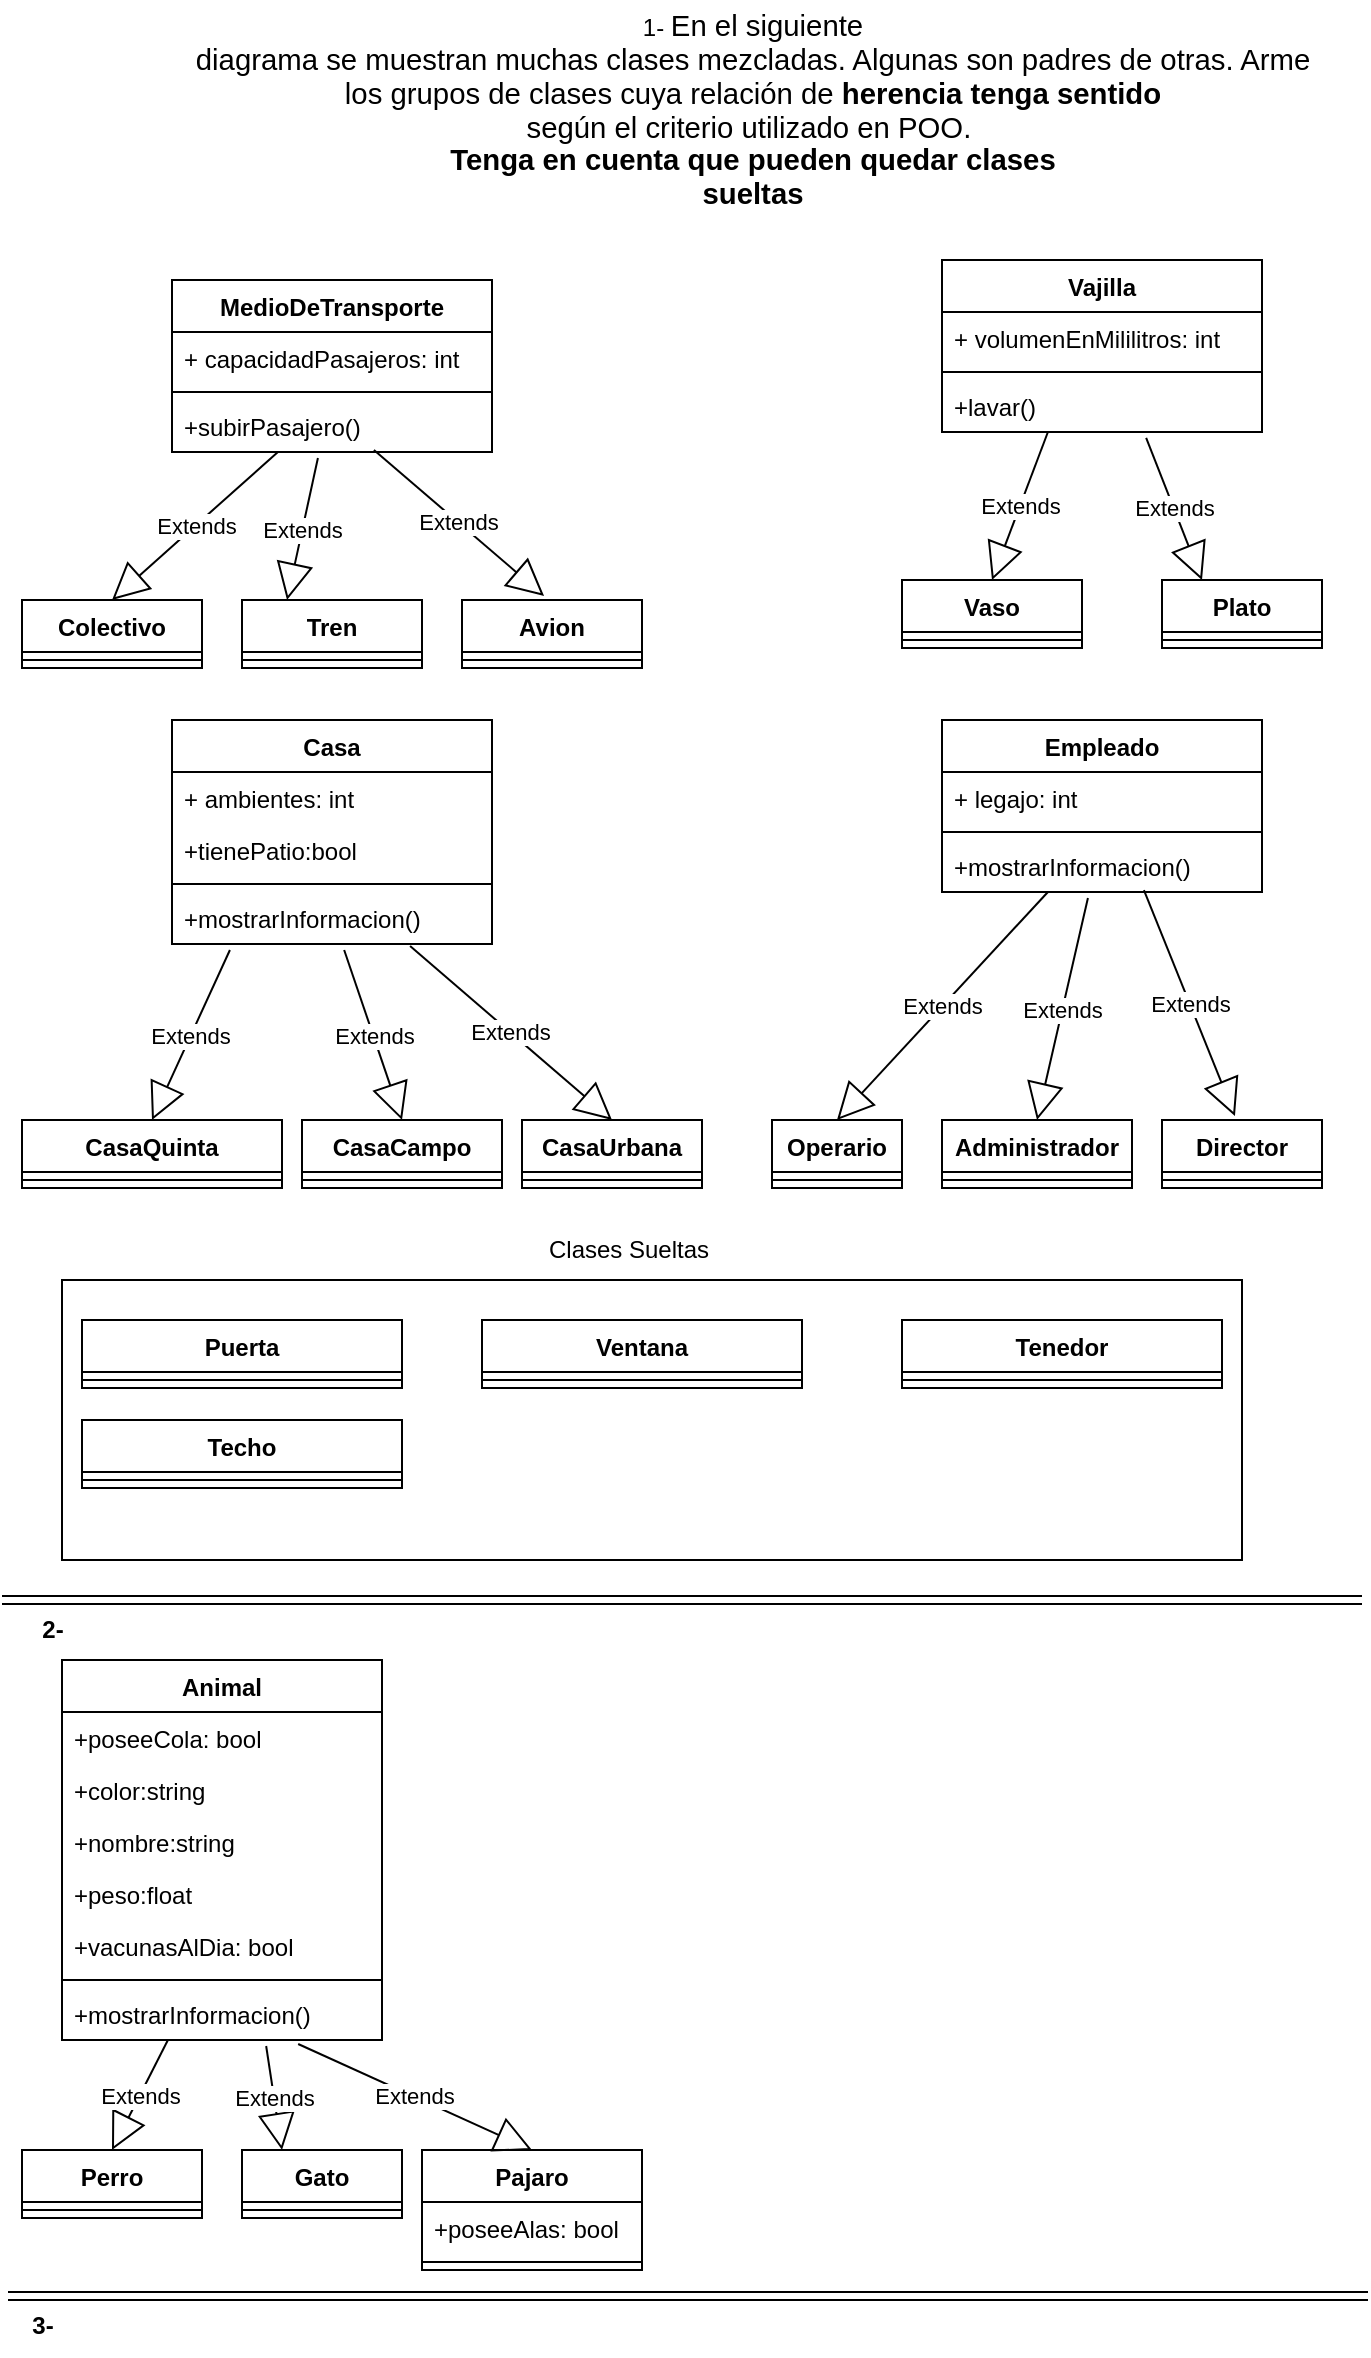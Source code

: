<mxfile version="24.7.7">
  <diagram name="Página-1" id="v4MbO0O0t_6_hfZHMSL5">
    <mxGraphModel dx="2534" dy="1595" grid="1" gridSize="10" guides="1" tooltips="1" connect="1" arrows="1" fold="1" page="1" pageScale="1" pageWidth="827" pageHeight="1169" math="0" shadow="0">
      <root>
        <mxCell id="0" />
        <mxCell id="1" parent="0" />
        <mxCell id="Hj_mvoe4v4G8sIlKdI5h-2" value="MedioDeTransporte" style="swimlane;fontStyle=1;align=center;verticalAlign=top;childLayout=stackLayout;horizontal=1;startSize=26;horizontalStack=0;resizeParent=1;resizeParentMax=0;resizeLast=0;collapsible=1;marginBottom=0;whiteSpace=wrap;html=1;" vertex="1" parent="1">
          <mxGeometry x="-1425" y="-160" width="160" height="86" as="geometry" />
        </mxCell>
        <mxCell id="Hj_mvoe4v4G8sIlKdI5h-3" value="+ capacidadPasajeros: int" style="text;strokeColor=none;fillColor=none;align=left;verticalAlign=top;spacingLeft=4;spacingRight=4;overflow=hidden;rotatable=0;points=[[0,0.5],[1,0.5]];portConstraint=eastwest;whiteSpace=wrap;html=1;" vertex="1" parent="Hj_mvoe4v4G8sIlKdI5h-2">
          <mxGeometry y="26" width="160" height="26" as="geometry" />
        </mxCell>
        <mxCell id="Hj_mvoe4v4G8sIlKdI5h-4" value="" style="line;strokeWidth=1;fillColor=none;align=left;verticalAlign=middle;spacingTop=-1;spacingLeft=3;spacingRight=3;rotatable=0;labelPosition=right;points=[];portConstraint=eastwest;strokeColor=inherit;" vertex="1" parent="Hj_mvoe4v4G8sIlKdI5h-2">
          <mxGeometry y="52" width="160" height="8" as="geometry" />
        </mxCell>
        <mxCell id="Hj_mvoe4v4G8sIlKdI5h-5" value="+subirPasajero()" style="text;strokeColor=none;fillColor=none;align=left;verticalAlign=top;spacingLeft=4;spacingRight=4;overflow=hidden;rotatable=0;points=[[0,0.5],[1,0.5]];portConstraint=eastwest;whiteSpace=wrap;html=1;" vertex="1" parent="Hj_mvoe4v4G8sIlKdI5h-2">
          <mxGeometry y="60" width="160" height="26" as="geometry" />
        </mxCell>
        <mxCell id="Hj_mvoe4v4G8sIlKdI5h-6" value="Colectivo" style="swimlane;fontStyle=1;align=center;verticalAlign=top;childLayout=stackLayout;horizontal=1;startSize=26;horizontalStack=0;resizeParent=1;resizeParentMax=0;resizeLast=0;collapsible=1;marginBottom=0;whiteSpace=wrap;html=1;" vertex="1" parent="1">
          <mxGeometry x="-1500" width="90" height="34" as="geometry" />
        </mxCell>
        <mxCell id="Hj_mvoe4v4G8sIlKdI5h-8" value="" style="line;strokeWidth=1;fillColor=none;align=left;verticalAlign=middle;spacingTop=-1;spacingLeft=3;spacingRight=3;rotatable=0;labelPosition=right;points=[];portConstraint=eastwest;strokeColor=inherit;" vertex="1" parent="Hj_mvoe4v4G8sIlKdI5h-6">
          <mxGeometry y="26" width="90" height="8" as="geometry" />
        </mxCell>
        <mxCell id="Hj_mvoe4v4G8sIlKdI5h-10" value="Extends" style="endArrow=block;endSize=16;endFill=0;html=1;rounded=0;entryX=0.25;entryY=0;entryDx=0;entryDy=0;exitX=0.456;exitY=1.115;exitDx=0;exitDy=0;exitPerimeter=0;" edge="1" parent="1" source="Hj_mvoe4v4G8sIlKdI5h-5" target="Hj_mvoe4v4G8sIlKdI5h-11">
          <mxGeometry width="160" relative="1" as="geometry">
            <mxPoint x="-1380" y="-70" as="sourcePoint" />
            <mxPoint x="-990" y="-30" as="targetPoint" />
          </mxGeometry>
        </mxCell>
        <mxCell id="Hj_mvoe4v4G8sIlKdI5h-11" value="Tren" style="swimlane;fontStyle=1;align=center;verticalAlign=top;childLayout=stackLayout;horizontal=1;startSize=26;horizontalStack=0;resizeParent=1;resizeParentMax=0;resizeLast=0;collapsible=1;marginBottom=0;whiteSpace=wrap;html=1;" vertex="1" parent="1">
          <mxGeometry x="-1390" width="90" height="34" as="geometry" />
        </mxCell>
        <mxCell id="Hj_mvoe4v4G8sIlKdI5h-12" value="" style="line;strokeWidth=1;fillColor=none;align=left;verticalAlign=middle;spacingTop=-1;spacingLeft=3;spacingRight=3;rotatable=0;labelPosition=right;points=[];portConstraint=eastwest;strokeColor=inherit;" vertex="1" parent="Hj_mvoe4v4G8sIlKdI5h-11">
          <mxGeometry y="26" width="90" height="8" as="geometry" />
        </mxCell>
        <mxCell id="Hj_mvoe4v4G8sIlKdI5h-13" value="Extends" style="endArrow=block;endSize=16;endFill=0;html=1;rounded=0;entryX=0.5;entryY=0;entryDx=0;entryDy=0;exitX=0.331;exitY=1;exitDx=0;exitDy=0;exitPerimeter=0;" edge="1" parent="1" source="Hj_mvoe4v4G8sIlKdI5h-5" target="Hj_mvoe4v4G8sIlKdI5h-6">
          <mxGeometry width="160" relative="1" as="geometry">
            <mxPoint x="-1370" y="-60" as="sourcePoint" />
            <mxPoint x="-1310" y="10" as="targetPoint" />
          </mxGeometry>
        </mxCell>
        <mxCell id="Hj_mvoe4v4G8sIlKdI5h-14" value="Avion" style="swimlane;fontStyle=1;align=center;verticalAlign=top;childLayout=stackLayout;horizontal=1;startSize=26;horizontalStack=0;resizeParent=1;resizeParentMax=0;resizeLast=0;collapsible=1;marginBottom=0;whiteSpace=wrap;html=1;" vertex="1" parent="1">
          <mxGeometry x="-1280" width="90" height="34" as="geometry" />
        </mxCell>
        <mxCell id="Hj_mvoe4v4G8sIlKdI5h-15" value="" style="line;strokeWidth=1;fillColor=none;align=left;verticalAlign=middle;spacingTop=-1;spacingLeft=3;spacingRight=3;rotatable=0;labelPosition=right;points=[];portConstraint=eastwest;strokeColor=inherit;" vertex="1" parent="Hj_mvoe4v4G8sIlKdI5h-14">
          <mxGeometry y="26" width="90" height="8" as="geometry" />
        </mxCell>
        <mxCell id="Hj_mvoe4v4G8sIlKdI5h-16" value="Extends" style="endArrow=block;endSize=16;endFill=0;html=1;rounded=0;entryX=0.456;entryY=-0.059;entryDx=0;entryDy=0;exitX=0.631;exitY=0.962;exitDx=0;exitDy=0;exitPerimeter=0;entryPerimeter=0;" edge="1" parent="1" source="Hj_mvoe4v4G8sIlKdI5h-5" target="Hj_mvoe4v4G8sIlKdI5h-14">
          <mxGeometry width="160" relative="1" as="geometry">
            <mxPoint x="-1370" y="-60" as="sourcePoint" />
            <mxPoint x="-1380" y="10" as="targetPoint" />
          </mxGeometry>
        </mxCell>
        <mxCell id="Hj_mvoe4v4G8sIlKdI5h-17" value="Casa" style="swimlane;fontStyle=1;align=center;verticalAlign=top;childLayout=stackLayout;horizontal=1;startSize=26;horizontalStack=0;resizeParent=1;resizeParentMax=0;resizeLast=0;collapsible=1;marginBottom=0;whiteSpace=wrap;html=1;" vertex="1" parent="1">
          <mxGeometry x="-1425" y="60" width="160" height="112" as="geometry" />
        </mxCell>
        <mxCell id="Hj_mvoe4v4G8sIlKdI5h-18" value="+ ambientes: int" style="text;strokeColor=none;fillColor=none;align=left;verticalAlign=top;spacingLeft=4;spacingRight=4;overflow=hidden;rotatable=0;points=[[0,0.5],[1,0.5]];portConstraint=eastwest;whiteSpace=wrap;html=1;" vertex="1" parent="Hj_mvoe4v4G8sIlKdI5h-17">
          <mxGeometry y="26" width="160" height="26" as="geometry" />
        </mxCell>
        <mxCell id="Hj_mvoe4v4G8sIlKdI5h-30" value="+tienePatio:bool" style="text;strokeColor=none;fillColor=none;align=left;verticalAlign=top;spacingLeft=4;spacingRight=4;overflow=hidden;rotatable=0;points=[[0,0.5],[1,0.5]];portConstraint=eastwest;whiteSpace=wrap;html=1;" vertex="1" parent="Hj_mvoe4v4G8sIlKdI5h-17">
          <mxGeometry y="52" width="160" height="26" as="geometry" />
        </mxCell>
        <mxCell id="Hj_mvoe4v4G8sIlKdI5h-19" value="" style="line;strokeWidth=1;fillColor=none;align=left;verticalAlign=middle;spacingTop=-1;spacingLeft=3;spacingRight=3;rotatable=0;labelPosition=right;points=[];portConstraint=eastwest;strokeColor=inherit;" vertex="1" parent="Hj_mvoe4v4G8sIlKdI5h-17">
          <mxGeometry y="78" width="160" height="8" as="geometry" />
        </mxCell>
        <mxCell id="Hj_mvoe4v4G8sIlKdI5h-20" value="+mostrarInformacion()" style="text;strokeColor=none;fillColor=none;align=left;verticalAlign=top;spacingLeft=4;spacingRight=4;overflow=hidden;rotatable=0;points=[[0,0.5],[1,0.5]];portConstraint=eastwest;whiteSpace=wrap;html=1;" vertex="1" parent="Hj_mvoe4v4G8sIlKdI5h-17">
          <mxGeometry y="86" width="160" height="26" as="geometry" />
        </mxCell>
        <mxCell id="Hj_mvoe4v4G8sIlKdI5h-21" value="CasaQuinta" style="swimlane;fontStyle=1;align=center;verticalAlign=top;childLayout=stackLayout;horizontal=1;startSize=26;horizontalStack=0;resizeParent=1;resizeParentMax=0;resizeLast=0;collapsible=1;marginBottom=0;whiteSpace=wrap;html=1;" vertex="1" parent="1">
          <mxGeometry x="-1500" y="260" width="130" height="34" as="geometry" />
        </mxCell>
        <mxCell id="Hj_mvoe4v4G8sIlKdI5h-22" value="" style="line;strokeWidth=1;fillColor=none;align=left;verticalAlign=middle;spacingTop=-1;spacingLeft=3;spacingRight=3;rotatable=0;labelPosition=right;points=[];portConstraint=eastwest;strokeColor=inherit;" vertex="1" parent="Hj_mvoe4v4G8sIlKdI5h-21">
          <mxGeometry y="26" width="130" height="8" as="geometry" />
        </mxCell>
        <mxCell id="Hj_mvoe4v4G8sIlKdI5h-23" value="Extends" style="endArrow=block;endSize=16;endFill=0;html=1;rounded=0;entryX=0.5;entryY=0;entryDx=0;entryDy=0;exitX=0.538;exitY=1.115;exitDx=0;exitDy=0;exitPerimeter=0;" edge="1" parent="1" source="Hj_mvoe4v4G8sIlKdI5h-20" target="Hj_mvoe4v4G8sIlKdI5h-24">
          <mxGeometry width="160" relative="1" as="geometry">
            <mxPoint x="-1380" y="150" as="sourcePoint" />
            <mxPoint x="-990" y="190" as="targetPoint" />
          </mxGeometry>
        </mxCell>
        <mxCell id="Hj_mvoe4v4G8sIlKdI5h-24" value="CasaCampo" style="swimlane;fontStyle=1;align=center;verticalAlign=top;childLayout=stackLayout;horizontal=1;startSize=26;horizontalStack=0;resizeParent=1;resizeParentMax=0;resizeLast=0;collapsible=1;marginBottom=0;whiteSpace=wrap;html=1;" vertex="1" parent="1">
          <mxGeometry x="-1360" y="260" width="100" height="34" as="geometry" />
        </mxCell>
        <mxCell id="Hj_mvoe4v4G8sIlKdI5h-25" value="" style="line;strokeWidth=1;fillColor=none;align=left;verticalAlign=middle;spacingTop=-1;spacingLeft=3;spacingRight=3;rotatable=0;labelPosition=right;points=[];portConstraint=eastwest;strokeColor=inherit;" vertex="1" parent="Hj_mvoe4v4G8sIlKdI5h-24">
          <mxGeometry y="26" width="100" height="8" as="geometry" />
        </mxCell>
        <mxCell id="Hj_mvoe4v4G8sIlKdI5h-26" value="Extends" style="endArrow=block;endSize=16;endFill=0;html=1;rounded=0;entryX=0.5;entryY=0;entryDx=0;entryDy=0;exitX=0.181;exitY=1.115;exitDx=0;exitDy=0;exitPerimeter=0;" edge="1" parent="1" source="Hj_mvoe4v4G8sIlKdI5h-20" target="Hj_mvoe4v4G8sIlKdI5h-21">
          <mxGeometry width="160" relative="1" as="geometry">
            <mxPoint x="-1370" y="160" as="sourcePoint" />
            <mxPoint x="-1310" y="230" as="targetPoint" />
          </mxGeometry>
        </mxCell>
        <mxCell id="Hj_mvoe4v4G8sIlKdI5h-31" value="Vajilla" style="swimlane;fontStyle=1;align=center;verticalAlign=top;childLayout=stackLayout;horizontal=1;startSize=26;horizontalStack=0;resizeParent=1;resizeParentMax=0;resizeLast=0;collapsible=1;marginBottom=0;whiteSpace=wrap;html=1;" vertex="1" parent="1">
          <mxGeometry x="-1040" y="-170" width="160" height="86" as="geometry" />
        </mxCell>
        <mxCell id="Hj_mvoe4v4G8sIlKdI5h-32" value="+ volumenEnMililitros: int" style="text;strokeColor=none;fillColor=none;align=left;verticalAlign=top;spacingLeft=4;spacingRight=4;overflow=hidden;rotatable=0;points=[[0,0.5],[1,0.5]];portConstraint=eastwest;whiteSpace=wrap;html=1;" vertex="1" parent="Hj_mvoe4v4G8sIlKdI5h-31">
          <mxGeometry y="26" width="160" height="26" as="geometry" />
        </mxCell>
        <mxCell id="Hj_mvoe4v4G8sIlKdI5h-33" value="" style="line;strokeWidth=1;fillColor=none;align=left;verticalAlign=middle;spacingTop=-1;spacingLeft=3;spacingRight=3;rotatable=0;labelPosition=right;points=[];portConstraint=eastwest;strokeColor=inherit;" vertex="1" parent="Hj_mvoe4v4G8sIlKdI5h-31">
          <mxGeometry y="52" width="160" height="8" as="geometry" />
        </mxCell>
        <mxCell id="Hj_mvoe4v4G8sIlKdI5h-34" value="+lavar()" style="text;strokeColor=none;fillColor=none;align=left;verticalAlign=top;spacingLeft=4;spacingRight=4;overflow=hidden;rotatable=0;points=[[0,0.5],[1,0.5]];portConstraint=eastwest;whiteSpace=wrap;html=1;" vertex="1" parent="Hj_mvoe4v4G8sIlKdI5h-31">
          <mxGeometry y="60" width="160" height="26" as="geometry" />
        </mxCell>
        <mxCell id="Hj_mvoe4v4G8sIlKdI5h-35" value="Vaso" style="swimlane;fontStyle=1;align=center;verticalAlign=top;childLayout=stackLayout;horizontal=1;startSize=26;horizontalStack=0;resizeParent=1;resizeParentMax=0;resizeLast=0;collapsible=1;marginBottom=0;whiteSpace=wrap;html=1;" vertex="1" parent="1">
          <mxGeometry x="-1060" y="-10" width="90" height="34" as="geometry" />
        </mxCell>
        <mxCell id="Hj_mvoe4v4G8sIlKdI5h-36" value="" style="line;strokeWidth=1;fillColor=none;align=left;verticalAlign=middle;spacingTop=-1;spacingLeft=3;spacingRight=3;rotatable=0;labelPosition=right;points=[];portConstraint=eastwest;strokeColor=inherit;" vertex="1" parent="Hj_mvoe4v4G8sIlKdI5h-35">
          <mxGeometry y="26" width="90" height="8" as="geometry" />
        </mxCell>
        <mxCell id="Hj_mvoe4v4G8sIlKdI5h-37" value="Extends" style="endArrow=block;endSize=16;endFill=0;html=1;rounded=0;entryX=0.25;entryY=0;entryDx=0;entryDy=0;exitX=0.638;exitY=1.115;exitDx=0;exitDy=0;exitPerimeter=0;" edge="1" parent="1" source="Hj_mvoe4v4G8sIlKdI5h-34" target="Hj_mvoe4v4G8sIlKdI5h-38">
          <mxGeometry width="160" relative="1" as="geometry">
            <mxPoint x="-960" y="-80" as="sourcePoint" />
            <mxPoint x="-570" y="-40" as="targetPoint" />
          </mxGeometry>
        </mxCell>
        <mxCell id="Hj_mvoe4v4G8sIlKdI5h-38" value="Plato" style="swimlane;fontStyle=1;align=center;verticalAlign=top;childLayout=stackLayout;horizontal=1;startSize=26;horizontalStack=0;resizeParent=1;resizeParentMax=0;resizeLast=0;collapsible=1;marginBottom=0;whiteSpace=wrap;html=1;" vertex="1" parent="1">
          <mxGeometry x="-930" y="-10" width="80" height="34" as="geometry" />
        </mxCell>
        <mxCell id="Hj_mvoe4v4G8sIlKdI5h-39" value="" style="line;strokeWidth=1;fillColor=none;align=left;verticalAlign=middle;spacingTop=-1;spacingLeft=3;spacingRight=3;rotatable=0;labelPosition=right;points=[];portConstraint=eastwest;strokeColor=inherit;" vertex="1" parent="Hj_mvoe4v4G8sIlKdI5h-38">
          <mxGeometry y="26" width="80" height="8" as="geometry" />
        </mxCell>
        <mxCell id="Hj_mvoe4v4G8sIlKdI5h-40" value="Extends" style="endArrow=block;endSize=16;endFill=0;html=1;rounded=0;entryX=0.5;entryY=0;entryDx=0;entryDy=0;exitX=0.331;exitY=1;exitDx=0;exitDy=0;exitPerimeter=0;" edge="1" parent="1" source="Hj_mvoe4v4G8sIlKdI5h-34" target="Hj_mvoe4v4G8sIlKdI5h-35">
          <mxGeometry width="160" relative="1" as="geometry">
            <mxPoint x="-950" y="-70" as="sourcePoint" />
            <mxPoint x="-890" as="targetPoint" />
          </mxGeometry>
        </mxCell>
        <mxCell id="Hj_mvoe4v4G8sIlKdI5h-44" value="Empleado" style="swimlane;fontStyle=1;align=center;verticalAlign=top;childLayout=stackLayout;horizontal=1;startSize=26;horizontalStack=0;resizeParent=1;resizeParentMax=0;resizeLast=0;collapsible=1;marginBottom=0;whiteSpace=wrap;html=1;" vertex="1" parent="1">
          <mxGeometry x="-1040" y="60" width="160" height="86" as="geometry" />
        </mxCell>
        <mxCell id="Hj_mvoe4v4G8sIlKdI5h-45" value="+ legajo: int" style="text;strokeColor=none;fillColor=none;align=left;verticalAlign=top;spacingLeft=4;spacingRight=4;overflow=hidden;rotatable=0;points=[[0,0.5],[1,0.5]];portConstraint=eastwest;whiteSpace=wrap;html=1;" vertex="1" parent="Hj_mvoe4v4G8sIlKdI5h-44">
          <mxGeometry y="26" width="160" height="26" as="geometry" />
        </mxCell>
        <mxCell id="Hj_mvoe4v4G8sIlKdI5h-46" value="" style="line;strokeWidth=1;fillColor=none;align=left;verticalAlign=middle;spacingTop=-1;spacingLeft=3;spacingRight=3;rotatable=0;labelPosition=right;points=[];portConstraint=eastwest;strokeColor=inherit;" vertex="1" parent="Hj_mvoe4v4G8sIlKdI5h-44">
          <mxGeometry y="52" width="160" height="8" as="geometry" />
        </mxCell>
        <mxCell id="Hj_mvoe4v4G8sIlKdI5h-47" value="+mostrarInformacion()" style="text;strokeColor=none;fillColor=none;align=left;verticalAlign=top;spacingLeft=4;spacingRight=4;overflow=hidden;rotatable=0;points=[[0,0.5],[1,0.5]];portConstraint=eastwest;whiteSpace=wrap;html=1;" vertex="1" parent="Hj_mvoe4v4G8sIlKdI5h-44">
          <mxGeometry y="60" width="160" height="26" as="geometry" />
        </mxCell>
        <mxCell id="Hj_mvoe4v4G8sIlKdI5h-48" value="Operario" style="swimlane;fontStyle=1;align=center;verticalAlign=top;childLayout=stackLayout;horizontal=1;startSize=26;horizontalStack=0;resizeParent=1;resizeParentMax=0;resizeLast=0;collapsible=1;marginBottom=0;whiteSpace=wrap;html=1;" vertex="1" parent="1">
          <mxGeometry x="-1125" y="260" width="65" height="34" as="geometry" />
        </mxCell>
        <mxCell id="Hj_mvoe4v4G8sIlKdI5h-49" value="" style="line;strokeWidth=1;fillColor=none;align=left;verticalAlign=middle;spacingTop=-1;spacingLeft=3;spacingRight=3;rotatable=0;labelPosition=right;points=[];portConstraint=eastwest;strokeColor=inherit;" vertex="1" parent="Hj_mvoe4v4G8sIlKdI5h-48">
          <mxGeometry y="26" width="65" height="8" as="geometry" />
        </mxCell>
        <mxCell id="Hj_mvoe4v4G8sIlKdI5h-50" value="Extends" style="endArrow=block;endSize=16;endFill=0;html=1;rounded=0;entryX=0.5;entryY=0;entryDx=0;entryDy=0;exitX=0.456;exitY=1.115;exitDx=0;exitDy=0;exitPerimeter=0;" edge="1" parent="1" source="Hj_mvoe4v4G8sIlKdI5h-47" target="Hj_mvoe4v4G8sIlKdI5h-51">
          <mxGeometry width="160" relative="1" as="geometry">
            <mxPoint x="-840" y="150" as="sourcePoint" />
            <mxPoint x="-450" y="190" as="targetPoint" />
          </mxGeometry>
        </mxCell>
        <mxCell id="Hj_mvoe4v4G8sIlKdI5h-51" value="Administrador" style="swimlane;fontStyle=1;align=center;verticalAlign=top;childLayout=stackLayout;horizontal=1;startSize=26;horizontalStack=0;resizeParent=1;resizeParentMax=0;resizeLast=0;collapsible=1;marginBottom=0;whiteSpace=wrap;html=1;" vertex="1" parent="1">
          <mxGeometry x="-1040" y="260" width="95" height="34" as="geometry" />
        </mxCell>
        <mxCell id="Hj_mvoe4v4G8sIlKdI5h-52" value="" style="line;strokeWidth=1;fillColor=none;align=left;verticalAlign=middle;spacingTop=-1;spacingLeft=3;spacingRight=3;rotatable=0;labelPosition=right;points=[];portConstraint=eastwest;strokeColor=inherit;" vertex="1" parent="Hj_mvoe4v4G8sIlKdI5h-51">
          <mxGeometry y="26" width="95" height="8" as="geometry" />
        </mxCell>
        <mxCell id="Hj_mvoe4v4G8sIlKdI5h-53" value="Extends" style="endArrow=block;endSize=16;endFill=0;html=1;rounded=0;entryX=0.5;entryY=0;entryDx=0;entryDy=0;exitX=0.331;exitY=1;exitDx=0;exitDy=0;exitPerimeter=0;" edge="1" parent="1" source="Hj_mvoe4v4G8sIlKdI5h-47" target="Hj_mvoe4v4G8sIlKdI5h-48">
          <mxGeometry width="160" relative="1" as="geometry">
            <mxPoint x="-830" y="160" as="sourcePoint" />
            <mxPoint x="-770" y="230" as="targetPoint" />
          </mxGeometry>
        </mxCell>
        <mxCell id="Hj_mvoe4v4G8sIlKdI5h-54" value="Director" style="swimlane;fontStyle=1;align=center;verticalAlign=top;childLayout=stackLayout;horizontal=1;startSize=26;horizontalStack=0;resizeParent=1;resizeParentMax=0;resizeLast=0;collapsible=1;marginBottom=0;whiteSpace=wrap;html=1;" vertex="1" parent="1">
          <mxGeometry x="-930" y="260" width="80" height="34" as="geometry" />
        </mxCell>
        <mxCell id="Hj_mvoe4v4G8sIlKdI5h-55" value="" style="line;strokeWidth=1;fillColor=none;align=left;verticalAlign=middle;spacingTop=-1;spacingLeft=3;spacingRight=3;rotatable=0;labelPosition=right;points=[];portConstraint=eastwest;strokeColor=inherit;" vertex="1" parent="Hj_mvoe4v4G8sIlKdI5h-54">
          <mxGeometry y="26" width="80" height="8" as="geometry" />
        </mxCell>
        <mxCell id="Hj_mvoe4v4G8sIlKdI5h-56" value="Extends" style="endArrow=block;endSize=16;endFill=0;html=1;rounded=0;entryX=0.456;entryY=-0.059;entryDx=0;entryDy=0;exitX=0.631;exitY=0.962;exitDx=0;exitDy=0;exitPerimeter=0;entryPerimeter=0;" edge="1" parent="1" source="Hj_mvoe4v4G8sIlKdI5h-47" target="Hj_mvoe4v4G8sIlKdI5h-54">
          <mxGeometry width="160" relative="1" as="geometry">
            <mxPoint x="-830" y="160" as="sourcePoint" />
            <mxPoint x="-840" y="230" as="targetPoint" />
          </mxGeometry>
        </mxCell>
        <mxCell id="Hj_mvoe4v4G8sIlKdI5h-70" value="CasaUrbana" style="swimlane;fontStyle=1;align=center;verticalAlign=top;childLayout=stackLayout;horizontal=1;startSize=26;horizontalStack=0;resizeParent=1;resizeParentMax=0;resizeLast=0;collapsible=1;marginBottom=0;whiteSpace=wrap;html=1;" vertex="1" parent="1">
          <mxGeometry x="-1250" y="260" width="90" height="34" as="geometry" />
        </mxCell>
        <mxCell id="Hj_mvoe4v4G8sIlKdI5h-71" value="" style="line;strokeWidth=1;fillColor=none;align=left;verticalAlign=middle;spacingTop=-1;spacingLeft=3;spacingRight=3;rotatable=0;labelPosition=right;points=[];portConstraint=eastwest;strokeColor=inherit;" vertex="1" parent="Hj_mvoe4v4G8sIlKdI5h-70">
          <mxGeometry y="26" width="90" height="8" as="geometry" />
        </mxCell>
        <mxCell id="Hj_mvoe4v4G8sIlKdI5h-72" value="Extends" style="endArrow=block;endSize=16;endFill=0;html=1;rounded=0;entryX=0.5;entryY=0;entryDx=0;entryDy=0;exitX=0.744;exitY=1.038;exitDx=0;exitDy=0;exitPerimeter=0;" edge="1" parent="1" source="Hj_mvoe4v4G8sIlKdI5h-20" target="Hj_mvoe4v4G8sIlKdI5h-70">
          <mxGeometry width="160" relative="1" as="geometry">
            <mxPoint x="-1340" y="170" as="sourcePoint" />
            <mxPoint x="-1410" y="250" as="targetPoint" />
          </mxGeometry>
        </mxCell>
        <mxCell id="Hj_mvoe4v4G8sIlKdI5h-73" value="Puerta" style="swimlane;fontStyle=1;align=center;verticalAlign=top;childLayout=stackLayout;horizontal=1;startSize=26;horizontalStack=0;resizeParent=1;resizeParentMax=0;resizeLast=0;collapsible=1;marginBottom=0;whiteSpace=wrap;html=1;" vertex="1" parent="1">
          <mxGeometry x="-1470" y="360" width="160" height="34" as="geometry" />
        </mxCell>
        <mxCell id="Hj_mvoe4v4G8sIlKdI5h-74" value="" style="line;strokeWidth=1;fillColor=none;align=left;verticalAlign=middle;spacingTop=-1;spacingLeft=3;spacingRight=3;rotatable=0;labelPosition=right;points=[];portConstraint=eastwest;strokeColor=inherit;" vertex="1" parent="Hj_mvoe4v4G8sIlKdI5h-73">
          <mxGeometry y="26" width="160" height="8" as="geometry" />
        </mxCell>
        <mxCell id="Hj_mvoe4v4G8sIlKdI5h-75" value="Ventana" style="swimlane;fontStyle=1;align=center;verticalAlign=top;childLayout=stackLayout;horizontal=1;startSize=26;horizontalStack=0;resizeParent=1;resizeParentMax=0;resizeLast=0;collapsible=1;marginBottom=0;whiteSpace=wrap;html=1;" vertex="1" parent="1">
          <mxGeometry x="-1270" y="360" width="160" height="34" as="geometry" />
        </mxCell>
        <mxCell id="Hj_mvoe4v4G8sIlKdI5h-76" value="" style="line;strokeWidth=1;fillColor=none;align=left;verticalAlign=middle;spacingTop=-1;spacingLeft=3;spacingRight=3;rotatable=0;labelPosition=right;points=[];portConstraint=eastwest;strokeColor=inherit;" vertex="1" parent="Hj_mvoe4v4G8sIlKdI5h-75">
          <mxGeometry y="26" width="160" height="8" as="geometry" />
        </mxCell>
        <mxCell id="Hj_mvoe4v4G8sIlKdI5h-77" value="Techo" style="swimlane;fontStyle=1;align=center;verticalAlign=top;childLayout=stackLayout;horizontal=1;startSize=26;horizontalStack=0;resizeParent=1;resizeParentMax=0;resizeLast=0;collapsible=1;marginBottom=0;whiteSpace=wrap;html=1;" vertex="1" parent="1">
          <mxGeometry x="-1470" y="410" width="160" height="34" as="geometry" />
        </mxCell>
        <mxCell id="Hj_mvoe4v4G8sIlKdI5h-78" value="" style="line;strokeWidth=1;fillColor=none;align=left;verticalAlign=middle;spacingTop=-1;spacingLeft=3;spacingRight=3;rotatable=0;labelPosition=right;points=[];portConstraint=eastwest;strokeColor=inherit;" vertex="1" parent="Hj_mvoe4v4G8sIlKdI5h-77">
          <mxGeometry y="26" width="160" height="8" as="geometry" />
        </mxCell>
        <mxCell id="Hj_mvoe4v4G8sIlKdI5h-79" value="Tenedor" style="swimlane;fontStyle=1;align=center;verticalAlign=top;childLayout=stackLayout;horizontal=1;startSize=26;horizontalStack=0;resizeParent=1;resizeParentMax=0;resizeLast=0;collapsible=1;marginBottom=0;whiteSpace=wrap;html=1;" vertex="1" parent="1">
          <mxGeometry x="-1060" y="360" width="160" height="34" as="geometry" />
        </mxCell>
        <mxCell id="Hj_mvoe4v4G8sIlKdI5h-80" value="" style="line;strokeWidth=1;fillColor=none;align=left;verticalAlign=middle;spacingTop=-1;spacingLeft=3;spacingRight=3;rotatable=0;labelPosition=right;points=[];portConstraint=eastwest;strokeColor=inherit;" vertex="1" parent="Hj_mvoe4v4G8sIlKdI5h-79">
          <mxGeometry y="26" width="160" height="8" as="geometry" />
        </mxCell>
        <mxCell id="Hj_mvoe4v4G8sIlKdI5h-81" value="Clases Sueltas" style="text;html=1;align=center;verticalAlign=middle;resizable=0;points=[];autosize=1;strokeColor=none;fillColor=none;" vertex="1" parent="1">
          <mxGeometry x="-1247" y="310" width="100" height="30" as="geometry" />
        </mxCell>
        <mxCell id="Hj_mvoe4v4G8sIlKdI5h-82" value="" style="rounded=0;whiteSpace=wrap;html=1;labelBackgroundColor=none;fillColor=none;" vertex="1" parent="1">
          <mxGeometry x="-1480" y="340" width="590" height="140" as="geometry" />
        </mxCell>
        <mxCell id="Hj_mvoe4v4G8sIlKdI5h-83" value="1-&amp;nbsp;&lt;span style=&quot;font-size:11.0pt;line-height:115%;&lt;br/&gt;font-family:&amp;quot;Calibri&amp;quot;,&amp;quot;sans-serif&amp;quot;;mso-fareast-font-family:Calibri;mso-ansi-language:&lt;br/&gt;ES-AR;mso-fareast-language:ES-AR;mso-bidi-language:AR-SA&quot;&gt;En el siguiente&lt;br/&gt;diagrama se muestran muchas clases mezcladas. Algunas son padres de otras. Arme&lt;br/&gt;los grupos de clases cuya relación de &lt;b&gt;herencia&lt;/b&gt; &lt;b&gt;tenga&lt;/b&gt; &lt;b&gt;sentido&lt;/b&gt;&lt;br/&gt;según el criterio utilizado en POO.&amp;nbsp;&lt;/span&gt;&lt;div&gt;&lt;span style=&quot;font-size:11.0pt;line-height:115%;&lt;br/&gt;font-family:&amp;quot;Calibri&amp;quot;,&amp;quot;sans-serif&amp;quot;;mso-fareast-font-family:Calibri;mso-ansi-language:&lt;br/&gt;ES-AR;mso-fareast-language:ES-AR;mso-bidi-language:AR-SA&quot;&gt;&lt;b&gt;Tenga en cuenta que pueden quedar clases&lt;br/&gt;sueltas&lt;/b&gt;&lt;/span&gt;&lt;/div&gt;" style="text;html=1;align=center;verticalAlign=middle;resizable=0;points=[];autosize=1;strokeColor=none;fillColor=none;" vertex="1" parent="1">
          <mxGeometry x="-1425" y="-300" width="580" height="110" as="geometry" />
        </mxCell>
        <mxCell id="Hj_mvoe4v4G8sIlKdI5h-88" value="Animal" style="swimlane;fontStyle=1;align=center;verticalAlign=top;childLayout=stackLayout;horizontal=1;startSize=26;horizontalStack=0;resizeParent=1;resizeParentMax=0;resizeLast=0;collapsible=1;marginBottom=0;whiteSpace=wrap;html=1;" vertex="1" parent="1">
          <mxGeometry x="-1480" y="530" width="160" height="190" as="geometry" />
        </mxCell>
        <mxCell id="Hj_mvoe4v4G8sIlKdI5h-89" value="+poseeCola: bool" style="text;strokeColor=none;fillColor=none;align=left;verticalAlign=top;spacingLeft=4;spacingRight=4;overflow=hidden;rotatable=0;points=[[0,0.5],[1,0.5]];portConstraint=eastwest;whiteSpace=wrap;html=1;" vertex="1" parent="Hj_mvoe4v4G8sIlKdI5h-88">
          <mxGeometry y="26" width="160" height="26" as="geometry" />
        </mxCell>
        <mxCell id="Hj_mvoe4v4G8sIlKdI5h-99" value="+color:string" style="text;strokeColor=none;fillColor=none;align=left;verticalAlign=top;spacingLeft=4;spacingRight=4;overflow=hidden;rotatable=0;points=[[0,0.5],[1,0.5]];portConstraint=eastwest;whiteSpace=wrap;html=1;" vertex="1" parent="Hj_mvoe4v4G8sIlKdI5h-88">
          <mxGeometry y="52" width="160" height="26" as="geometry" />
        </mxCell>
        <mxCell id="Hj_mvoe4v4G8sIlKdI5h-101" value="+nombre:string" style="text;strokeColor=none;fillColor=none;align=left;verticalAlign=top;spacingLeft=4;spacingRight=4;overflow=hidden;rotatable=0;points=[[0,0.5],[1,0.5]];portConstraint=eastwest;whiteSpace=wrap;html=1;" vertex="1" parent="Hj_mvoe4v4G8sIlKdI5h-88">
          <mxGeometry y="78" width="160" height="26" as="geometry" />
        </mxCell>
        <mxCell id="Hj_mvoe4v4G8sIlKdI5h-100" value="+peso:float" style="text;strokeColor=none;fillColor=none;align=left;verticalAlign=top;spacingLeft=4;spacingRight=4;overflow=hidden;rotatable=0;points=[[0,0.5],[1,0.5]];portConstraint=eastwest;whiteSpace=wrap;html=1;" vertex="1" parent="Hj_mvoe4v4G8sIlKdI5h-88">
          <mxGeometry y="104" width="160" height="26" as="geometry" />
        </mxCell>
        <mxCell id="Hj_mvoe4v4G8sIlKdI5h-98" value="+vacunasAlDia: bool" style="text;strokeColor=none;fillColor=none;align=left;verticalAlign=top;spacingLeft=4;spacingRight=4;overflow=hidden;rotatable=0;points=[[0,0.5],[1,0.5]];portConstraint=eastwest;whiteSpace=wrap;html=1;" vertex="1" parent="Hj_mvoe4v4G8sIlKdI5h-88">
          <mxGeometry y="130" width="160" height="26" as="geometry" />
        </mxCell>
        <mxCell id="Hj_mvoe4v4G8sIlKdI5h-90" value="" style="line;strokeWidth=1;fillColor=none;align=left;verticalAlign=middle;spacingTop=-1;spacingLeft=3;spacingRight=3;rotatable=0;labelPosition=right;points=[];portConstraint=eastwest;strokeColor=inherit;" vertex="1" parent="Hj_mvoe4v4G8sIlKdI5h-88">
          <mxGeometry y="156" width="160" height="8" as="geometry" />
        </mxCell>
        <mxCell id="Hj_mvoe4v4G8sIlKdI5h-91" value="+mostrarInformacion()" style="text;strokeColor=none;fillColor=none;align=left;verticalAlign=top;spacingLeft=4;spacingRight=4;overflow=hidden;rotatable=0;points=[[0,0.5],[1,0.5]];portConstraint=eastwest;whiteSpace=wrap;html=1;" vertex="1" parent="Hj_mvoe4v4G8sIlKdI5h-88">
          <mxGeometry y="164" width="160" height="26" as="geometry" />
        </mxCell>
        <mxCell id="Hj_mvoe4v4G8sIlKdI5h-92" value="Perro" style="swimlane;fontStyle=1;align=center;verticalAlign=top;childLayout=stackLayout;horizontal=1;startSize=26;horizontalStack=0;resizeParent=1;resizeParentMax=0;resizeLast=0;collapsible=1;marginBottom=0;whiteSpace=wrap;html=1;" vertex="1" parent="1">
          <mxGeometry x="-1500" y="775" width="90" height="34" as="geometry" />
        </mxCell>
        <mxCell id="Hj_mvoe4v4G8sIlKdI5h-93" value="" style="line;strokeWidth=1;fillColor=none;align=left;verticalAlign=middle;spacingTop=-1;spacingLeft=3;spacingRight=3;rotatable=0;labelPosition=right;points=[];portConstraint=eastwest;strokeColor=inherit;" vertex="1" parent="Hj_mvoe4v4G8sIlKdI5h-92">
          <mxGeometry y="26" width="90" height="8" as="geometry" />
        </mxCell>
        <mxCell id="Hj_mvoe4v4G8sIlKdI5h-94" value="Extends" style="endArrow=block;endSize=16;endFill=0;html=1;rounded=0;entryX=0.25;entryY=0;entryDx=0;entryDy=0;exitX=0.638;exitY=1.115;exitDx=0;exitDy=0;exitPerimeter=0;" edge="1" parent="1" source="Hj_mvoe4v4G8sIlKdI5h-91" target="Hj_mvoe4v4G8sIlKdI5h-95">
          <mxGeometry width="160" relative="1" as="geometry">
            <mxPoint x="-1400" y="620" as="sourcePoint" />
            <mxPoint x="-1010" y="660" as="targetPoint" />
          </mxGeometry>
        </mxCell>
        <mxCell id="Hj_mvoe4v4G8sIlKdI5h-95" value="Gato" style="swimlane;fontStyle=1;align=center;verticalAlign=top;childLayout=stackLayout;horizontal=1;startSize=26;horizontalStack=0;resizeParent=1;resizeParentMax=0;resizeLast=0;collapsible=1;marginBottom=0;whiteSpace=wrap;html=1;" vertex="1" parent="1">
          <mxGeometry x="-1390" y="775" width="80" height="34" as="geometry" />
        </mxCell>
        <mxCell id="Hj_mvoe4v4G8sIlKdI5h-96" value="" style="line;strokeWidth=1;fillColor=none;align=left;verticalAlign=middle;spacingTop=-1;spacingLeft=3;spacingRight=3;rotatable=0;labelPosition=right;points=[];portConstraint=eastwest;strokeColor=inherit;" vertex="1" parent="Hj_mvoe4v4G8sIlKdI5h-95">
          <mxGeometry y="26" width="80" height="8" as="geometry" />
        </mxCell>
        <mxCell id="Hj_mvoe4v4G8sIlKdI5h-97" value="Extends" style="endArrow=block;endSize=16;endFill=0;html=1;rounded=0;entryX=0.5;entryY=0;entryDx=0;entryDy=0;exitX=0.331;exitY=1;exitDx=0;exitDy=0;exitPerimeter=0;" edge="1" parent="1" source="Hj_mvoe4v4G8sIlKdI5h-91" target="Hj_mvoe4v4G8sIlKdI5h-92">
          <mxGeometry width="160" relative="1" as="geometry">
            <mxPoint x="-1390" y="630" as="sourcePoint" />
            <mxPoint x="-1330" y="700" as="targetPoint" />
          </mxGeometry>
        </mxCell>
        <mxCell id="Hj_mvoe4v4G8sIlKdI5h-102" value="&lt;b&gt;2-&lt;/b&gt;" style="text;html=1;align=center;verticalAlign=middle;resizable=0;points=[];autosize=1;strokeColor=none;fillColor=none;" vertex="1" parent="1">
          <mxGeometry x="-1500" y="500" width="30" height="30" as="geometry" />
        </mxCell>
        <mxCell id="Hj_mvoe4v4G8sIlKdI5h-103" value="" style="shape=link;html=1;rounded=0;" edge="1" parent="1">
          <mxGeometry width="100" relative="1" as="geometry">
            <mxPoint x="-1510" y="500" as="sourcePoint" />
            <mxPoint x="-830" y="500" as="targetPoint" />
          </mxGeometry>
        </mxCell>
        <mxCell id="Hj_mvoe4v4G8sIlKdI5h-104" value="" style="shape=link;html=1;rounded=0;" edge="1" parent="1">
          <mxGeometry width="100" relative="1" as="geometry">
            <mxPoint x="-1507" y="848" as="sourcePoint" />
            <mxPoint x="-827" y="848" as="targetPoint" />
          </mxGeometry>
        </mxCell>
        <mxCell id="Hj_mvoe4v4G8sIlKdI5h-105" value="&lt;b&gt;3-&lt;/b&gt;" style="text;html=1;align=center;verticalAlign=middle;resizable=0;points=[];autosize=1;strokeColor=none;fillColor=none;" vertex="1" parent="1">
          <mxGeometry x="-1505" y="848" width="30" height="30" as="geometry" />
        </mxCell>
        <mxCell id="Hj_mvoe4v4G8sIlKdI5h-106" value="Pajaro" style="swimlane;fontStyle=1;align=center;verticalAlign=top;childLayout=stackLayout;horizontal=1;startSize=26;horizontalStack=0;resizeParent=1;resizeParentMax=0;resizeLast=0;collapsible=1;marginBottom=0;whiteSpace=wrap;html=1;" vertex="1" parent="1">
          <mxGeometry x="-1300" y="775" width="110" height="60" as="geometry" />
        </mxCell>
        <mxCell id="Hj_mvoe4v4G8sIlKdI5h-109" value="+poseeAlas: bool" style="text;strokeColor=none;fillColor=none;align=left;verticalAlign=top;spacingLeft=4;spacingRight=4;overflow=hidden;rotatable=0;points=[[0,0.5],[1,0.5]];portConstraint=eastwest;whiteSpace=wrap;html=1;" vertex="1" parent="Hj_mvoe4v4G8sIlKdI5h-106">
          <mxGeometry y="26" width="110" height="26" as="geometry" />
        </mxCell>
        <mxCell id="Hj_mvoe4v4G8sIlKdI5h-107" value="" style="line;strokeWidth=1;fillColor=none;align=left;verticalAlign=middle;spacingTop=-1;spacingLeft=3;spacingRight=3;rotatable=0;labelPosition=right;points=[];portConstraint=eastwest;strokeColor=inherit;" vertex="1" parent="Hj_mvoe4v4G8sIlKdI5h-106">
          <mxGeometry y="52" width="110" height="8" as="geometry" />
        </mxCell>
        <mxCell id="Hj_mvoe4v4G8sIlKdI5h-108" value="Extends" style="endArrow=block;endSize=16;endFill=0;html=1;rounded=0;entryX=0.5;entryY=0;entryDx=0;entryDy=0;exitX=0.738;exitY=1.077;exitDx=0;exitDy=0;exitPerimeter=0;" edge="1" parent="1" source="Hj_mvoe4v4G8sIlKdI5h-91" target="Hj_mvoe4v4G8sIlKdI5h-106">
          <mxGeometry width="160" relative="1" as="geometry">
            <mxPoint x="-1368" y="733" as="sourcePoint" />
            <mxPoint x="-1360" y="785" as="targetPoint" />
          </mxGeometry>
        </mxCell>
      </root>
    </mxGraphModel>
  </diagram>
</mxfile>
